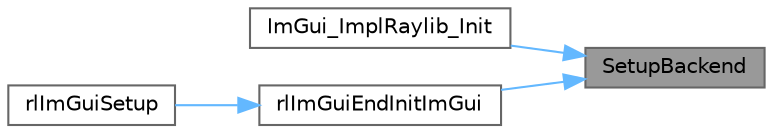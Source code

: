 digraph "SetupBackend"
{
 // LATEX_PDF_SIZE
  bgcolor="transparent";
  edge [fontname=Helvetica,fontsize=10,labelfontname=Helvetica,labelfontsize=10];
  node [fontname=Helvetica,fontsize=10,shape=box,height=0.2,width=0.4];
  rankdir="RL";
  Node1 [id="Node000001",label="SetupBackend",height=0.2,width=0.4,color="gray40", fillcolor="grey60", style="filled", fontcolor="black",tooltip=" "];
  Node1 -> Node2 [id="edge1_Node000001_Node000002",dir="back",color="steelblue1",style="solid",tooltip=" "];
  Node2 [id="Node000002",label="ImGui_ImplRaylib_Init",height=0.2,width=0.4,color="grey40", fillcolor="white", style="filled",URL="$rl_im_gui_8cpp.html#afa749bacd20c609ceaf6f27a58de3485",tooltip=" "];
  Node1 -> Node3 [id="edge2_Node000001_Node000003",dir="back",color="steelblue1",style="solid",tooltip=" "];
  Node3 [id="Node000003",label="rlImGuiEndInitImGui",height=0.2,width=0.4,color="grey40", fillcolor="white", style="filled",URL="$rl_im_gui_8cpp.html#a0ec7c68b95290b6d25468f5b2b1a4430",tooltip="End Custom initialization. Not needed if you call rlImGuiSetup. Only needed if you want to add custom..."];
  Node3 -> Node4 [id="edge3_Node000003_Node000004",dir="back",color="steelblue1",style="solid",tooltip=" "];
  Node4 [id="Node000004",label="rlImGuiSetup",height=0.2,width=0.4,color="grey40", fillcolor="white", style="filled",URL="$rl_im_gui_8cpp.html#a4925b7c40a505037b4e75505e78bca1a",tooltip="Sets up ImGui, loads fonts and themes Calls ImGui_ImplRaylib_Init and sets the theme...."];
}
